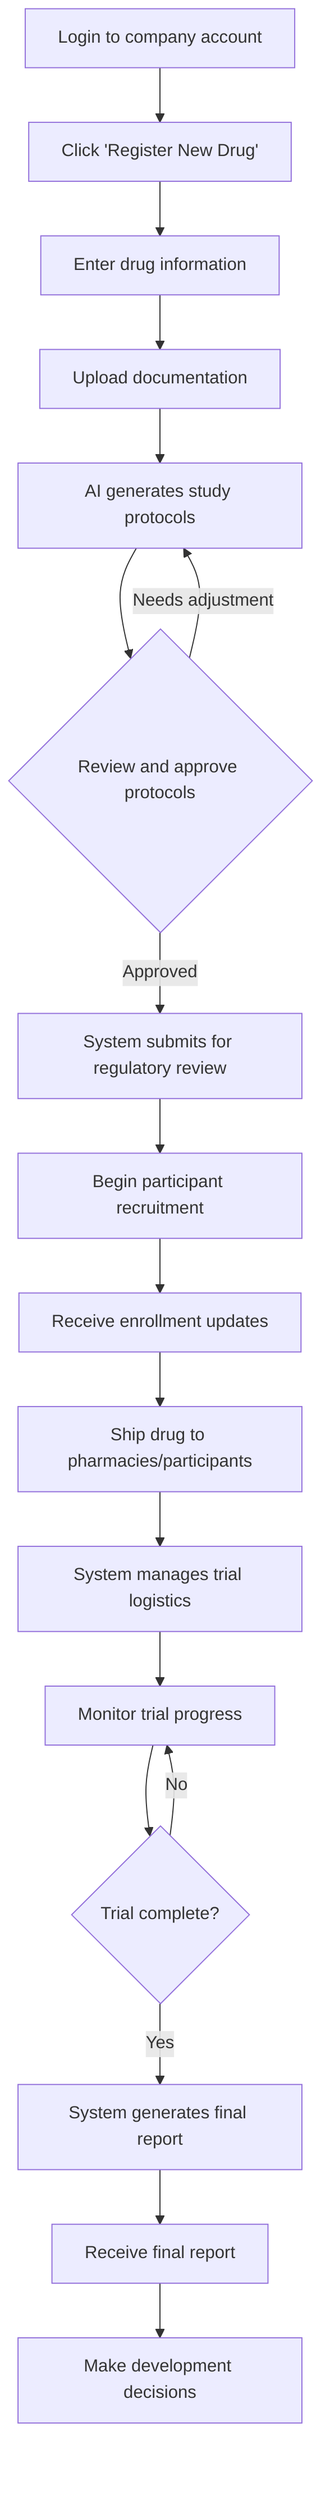 graph TD
    A["Login to company account"] --> B["Click 'Register New Drug'"]
    B --> C["Enter drug information"]
    C --> D["Upload documentation"]
    D --> E["AI generates study protocols"]
    E --> F{"Review and approve protocols"}
    F -->|"Approved"| G["System submits for regulatory review"]
    F -->|"Needs adjustment"| E
    G --> H["Begin participant recruitment"]
    H --> I["Receive enrollment updates"]
    I --> J["Ship drug to pharmacies/participants"]
    J --> K["System manages trial logistics"]
    K --> L["Monitor trial progress"]
    L --> M{"Trial complete?"}
    M -->|"No"| L
    M -->|"Yes"| N["System generates final report"]
    N --> O["Receive final report"]
    O --> P["Make development decisions"]